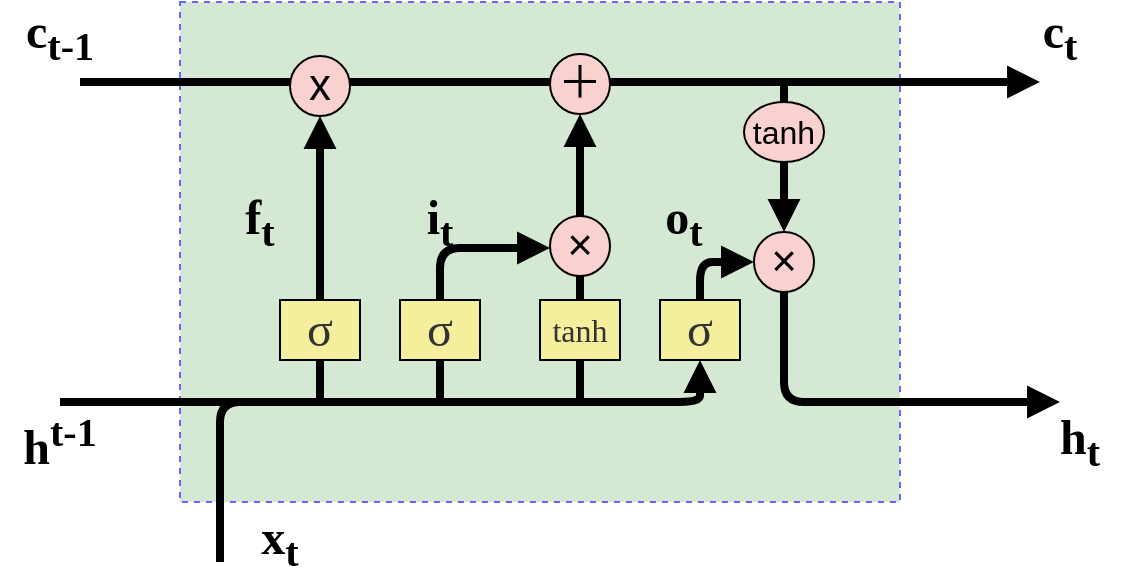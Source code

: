 <mxfile version="13.8.8" type="github">
  <diagram id="6LSwC7M0rIFL3SQYA0ja" name="Page-1">
    <mxGraphModel dx="786" dy="406" grid="1" gridSize="10" guides="1" tooltips="1" connect="1" arrows="1" fold="1" page="1" pageScale="1" pageWidth="827" pageHeight="1169" math="0" shadow="0">
      <root>
        <mxCell id="0" />
        <mxCell id="1" parent="0" />
        <mxCell id="3i_acZr-SQVOogtZjHbJ-1" value="" style="rounded=0;whiteSpace=wrap;html=1;dashed=1;fillColor=#d5e8d4;strokeColor=#6666FF;" vertex="1" parent="1">
          <mxGeometry x="210" y="90" width="360" height="250" as="geometry" />
        </mxCell>
        <mxCell id="3i_acZr-SQVOogtZjHbJ-31" value="" style="endArrow=block;html=1;strokeWidth=4;endFill=1;entryX=0.5;entryY=1;entryDx=0;entryDy=0;" edge="1" parent="1" target="3i_acZr-SQVOogtZjHbJ-77">
          <mxGeometry width="50" height="50" relative="1" as="geometry">
            <mxPoint x="230" y="370" as="sourcePoint" />
            <mxPoint x="640" y="290" as="targetPoint" />
            <Array as="points">
              <mxPoint x="230" y="290" />
              <mxPoint x="470" y="290" />
            </Array>
          </mxGeometry>
        </mxCell>
        <mxCell id="3i_acZr-SQVOogtZjHbJ-34" value="" style="endArrow=block;html=1;strokeWidth=4;endFill=1;entryX=0.5;entryY=1;entryDx=0;entryDy=0;" edge="1" parent="1" source="3i_acZr-SQVOogtZjHbJ-2" target="3i_acZr-SQVOogtZjHbJ-39">
          <mxGeometry width="50" height="50" relative="1" as="geometry">
            <mxPoint x="280" y="290" as="sourcePoint" />
            <mxPoint x="280" y="180" as="targetPoint" />
          </mxGeometry>
        </mxCell>
        <mxCell id="3i_acZr-SQVOogtZjHbJ-2" value="&lt;span style=&quot;font-size: 18pt ; font-family: &amp;#34;verdana&amp;#34; ; color: rgb(51 , 51 , 51)&quot;&gt;σ&lt;/span&gt;" style="rounded=0;whiteSpace=wrap;html=1;strokeWidth=1;fillColor=#F5EE9C;" vertex="1" parent="1">
          <mxGeometry x="260" y="239" width="40" height="30" as="geometry" />
        </mxCell>
        <mxCell id="3i_acZr-SQVOogtZjHbJ-35" value="" style="endArrow=none;html=1;strokeWidth=4;" edge="1" parent="1" target="3i_acZr-SQVOogtZjHbJ-2">
          <mxGeometry width="50" height="50" relative="1" as="geometry">
            <mxPoint x="280" y="290" as="sourcePoint" />
            <mxPoint x="280" y="50" as="targetPoint" />
          </mxGeometry>
        </mxCell>
        <mxCell id="3i_acZr-SQVOogtZjHbJ-38" value="" style="endArrow=block;html=1;strokeWidth=4;endFill=1;" edge="1" parent="1">
          <mxGeometry width="50" height="50" relative="1" as="geometry">
            <mxPoint x="160" y="130" as="sourcePoint" />
            <mxPoint x="640" y="130" as="targetPoint" />
          </mxGeometry>
        </mxCell>
        <mxCell id="3i_acZr-SQVOogtZjHbJ-39" value="&lt;font style=&quot;font-size: 22px&quot;&gt;x&lt;/font&gt;" style="ellipse;whiteSpace=wrap;html=1;aspect=fixed;strokeColor=#000000;strokeWidth=1;fillColor=#F9D1D1;" vertex="1" parent="1">
          <mxGeometry x="265" y="117" width="30" height="30" as="geometry" />
        </mxCell>
        <mxCell id="3i_acZr-SQVOogtZjHbJ-42" value="" style="endArrow=none;html=1;strokeWidth=4;" edge="1" parent="1">
          <mxGeometry width="50" height="50" relative="1" as="geometry">
            <mxPoint x="150" y="290" as="sourcePoint" />
            <mxPoint x="240" y="290" as="targetPoint" />
          </mxGeometry>
        </mxCell>
        <mxCell id="3i_acZr-SQVOogtZjHbJ-43" value="&lt;font face=&quot;cambria math&quot;&gt;&lt;span style=&quot;font-size: 24px&quot;&gt;&lt;b&gt;x&lt;sub&gt;t&lt;/sub&gt;&lt;/b&gt;&lt;/span&gt;&lt;/font&gt;" style="text;html=1;strokeColor=none;fillColor=none;align=center;verticalAlign=middle;whiteSpace=wrap;rounded=0;sketch=0;" vertex="1" parent="1">
          <mxGeometry x="240" y="350" width="40" height="20" as="geometry" />
        </mxCell>
        <mxCell id="3i_acZr-SQVOogtZjHbJ-44" value="&lt;font face=&quot;cambria math&quot;&gt;&lt;span style=&quot;font-size: 24px&quot;&gt;&lt;b&gt;h&lt;sup&gt;t-1&lt;/sup&gt;&lt;/b&gt;&lt;/span&gt;&lt;/font&gt;" style="text;html=1;strokeColor=none;fillColor=none;align=center;verticalAlign=middle;whiteSpace=wrap;rounded=0;sketch=0;" vertex="1" parent="1">
          <mxGeometry x="120" y="300" width="60" height="20" as="geometry" />
        </mxCell>
        <mxCell id="3i_acZr-SQVOogtZjHbJ-52" value="&lt;span style=&quot;font-size: 22px&quot;&gt;＋&lt;/span&gt;" style="ellipse;whiteSpace=wrap;html=1;aspect=fixed;strokeColor=#000000;strokeWidth=1;fillColor=#F9D1D1;" vertex="1" parent="1">
          <mxGeometry x="395" y="116" width="30" height="30" as="geometry" />
        </mxCell>
        <mxCell id="3i_acZr-SQVOogtZjHbJ-55" value="" style="endArrow=block;html=1;strokeWidth=4;endFill=1;entryX=0.5;entryY=1;entryDx=0;entryDy=0;" edge="1" parent="1" source="3i_acZr-SQVOogtZjHbJ-61" target="3i_acZr-SQVOogtZjHbJ-52">
          <mxGeometry width="50" height="50" relative="1" as="geometry">
            <mxPoint x="447" y="290" as="sourcePoint" />
            <mxPoint x="446.66" y="147" as="targetPoint" />
          </mxGeometry>
        </mxCell>
        <mxCell id="3i_acZr-SQVOogtZjHbJ-60" value="" style="endArrow=block;html=1;strokeWidth=4;entryX=0;entryY=0.5;entryDx=0;entryDy=0;endFill=1;" edge="1" parent="1">
          <mxGeometry width="50" height="50" relative="1" as="geometry">
            <mxPoint x="340" y="251" as="sourcePoint" />
            <mxPoint x="395" y="213" as="targetPoint" />
            <Array as="points">
              <mxPoint x="340" y="213" />
            </Array>
          </mxGeometry>
        </mxCell>
        <mxCell id="3i_acZr-SQVOogtZjHbJ-61" value="&lt;span style=&quot;font-size: 22px&quot;&gt;×&lt;/span&gt;" style="ellipse;whiteSpace=wrap;html=1;aspect=fixed;strokeColor=#000000;strokeWidth=1;fillColor=#F9D1D1;" vertex="1" parent="1">
          <mxGeometry x="395" y="197" width="30" height="30" as="geometry" />
        </mxCell>
        <mxCell id="3i_acZr-SQVOogtZjHbJ-64" value="" style="endArrow=none;html=1;strokeWidth=4;endFill=0;entryX=0.5;entryY=1;entryDx=0;entryDy=0;" edge="1" parent="1" source="3i_acZr-SQVOogtZjHbJ-73" target="3i_acZr-SQVOogtZjHbJ-61">
          <mxGeometry width="50" height="50" relative="1" as="geometry">
            <mxPoint x="410" y="290" as="sourcePoint" />
            <mxPoint x="409.66" y="147" as="targetPoint" />
          </mxGeometry>
        </mxCell>
        <mxCell id="3i_acZr-SQVOogtZjHbJ-69" value="&lt;span style=&quot;font-size: 18pt ; font-family: &amp;#34;verdana&amp;#34; ; color: rgb(51 , 51 , 51)&quot;&gt;σ&lt;/span&gt;" style="rounded=0;whiteSpace=wrap;html=1;strokeWidth=1;fillColor=#F5EE9C;" vertex="1" parent="1">
          <mxGeometry x="320" y="239" width="40" height="30" as="geometry" />
        </mxCell>
        <mxCell id="3i_acZr-SQVOogtZjHbJ-72" value="" style="endArrow=none;html=1;strokeWidth=4;entryX=0.5;entryY=1;entryDx=0;entryDy=0;endFill=0;" edge="1" parent="1" target="3i_acZr-SQVOogtZjHbJ-69">
          <mxGeometry width="50" height="50" relative="1" as="geometry">
            <mxPoint x="340" y="290" as="sourcePoint" />
            <mxPoint x="395" y="201" as="targetPoint" />
            <Array as="points" />
          </mxGeometry>
        </mxCell>
        <mxCell id="3i_acZr-SQVOogtZjHbJ-73" value="&lt;span style=&quot;font-size: 16px ; font-family: &amp;#34;verdana&amp;#34; ; color: rgb(51 , 51 , 51)&quot;&gt;tanh&lt;/span&gt;" style="rounded=0;whiteSpace=wrap;html=1;strokeWidth=1;fillColor=#F5EE9C;" vertex="1" parent="1">
          <mxGeometry x="390" y="239" width="40" height="30" as="geometry" />
        </mxCell>
        <mxCell id="3i_acZr-SQVOogtZjHbJ-74" value="" style="endArrow=none;html=1;strokeWidth=4;endFill=0;entryX=0.5;entryY=1;entryDx=0;entryDy=0;" edge="1" parent="1" target="3i_acZr-SQVOogtZjHbJ-73">
          <mxGeometry width="50" height="50" relative="1" as="geometry">
            <mxPoint x="410" y="290" as="sourcePoint" />
            <mxPoint x="410" y="216" as="targetPoint" />
          </mxGeometry>
        </mxCell>
        <mxCell id="3i_acZr-SQVOogtZjHbJ-75" value="&lt;font face=&quot;cambria math&quot;&gt;&lt;span style=&quot;font-size: 24px&quot;&gt;&lt;b&gt;c&lt;sub&gt;t-1&lt;/sub&gt;&lt;/b&gt;&lt;/span&gt;&lt;/font&gt;" style="text;html=1;strokeColor=none;fillColor=none;align=center;verticalAlign=middle;whiteSpace=wrap;rounded=0;sketch=0;" vertex="1" parent="1">
          <mxGeometry x="120" y="97" width="60" height="20" as="geometry" />
        </mxCell>
        <mxCell id="3i_acZr-SQVOogtZjHbJ-76" value="&lt;span style=&quot;font-size: 22px&quot;&gt;×&lt;/span&gt;" style="ellipse;whiteSpace=wrap;html=1;aspect=fixed;strokeColor=#000000;strokeWidth=1;fillColor=#F9D1D1;" vertex="1" parent="1">
          <mxGeometry x="497" y="205" width="30" height="30" as="geometry" />
        </mxCell>
        <mxCell id="3i_acZr-SQVOogtZjHbJ-77" value="&lt;span style=&quot;font-size: 18pt ; font-family: &amp;#34;verdana&amp;#34; ; color: rgb(51 , 51 , 51)&quot;&gt;σ&lt;/span&gt;" style="rounded=0;whiteSpace=wrap;html=1;strokeWidth=1;fillColor=#F5EE9C;" vertex="1" parent="1">
          <mxGeometry x="450" y="239" width="40" height="30" as="geometry" />
        </mxCell>
        <mxCell id="3i_acZr-SQVOogtZjHbJ-81" value="" style="endArrow=block;html=1;strokeWidth=4;exitX=0.5;exitY=0;exitDx=0;exitDy=0;endFill=1;entryX=0;entryY=0.5;entryDx=0;entryDy=0;" edge="1" parent="1" source="3i_acZr-SQVOogtZjHbJ-77" target="3i_acZr-SQVOogtZjHbJ-76">
          <mxGeometry width="50" height="50" relative="1" as="geometry">
            <mxPoint x="460" y="227" as="sourcePoint" />
            <mxPoint x="497.0" y="212" as="targetPoint" />
            <Array as="points">
              <mxPoint x="470" y="220" />
            </Array>
          </mxGeometry>
        </mxCell>
        <mxCell id="3i_acZr-SQVOogtZjHbJ-83" value="" style="endArrow=none;html=1;strokeWidth=4;exitX=0.5;exitY=0;exitDx=0;exitDy=0;" edge="1" parent="1" source="3i_acZr-SQVOogtZjHbJ-86">
          <mxGeometry width="50" height="50" relative="1" as="geometry">
            <mxPoint x="460" y="196" as="sourcePoint" />
            <mxPoint x="512" y="130" as="targetPoint" />
          </mxGeometry>
        </mxCell>
        <mxCell id="3i_acZr-SQVOogtZjHbJ-86" value="&lt;font style=&quot;font-size: 16px&quot;&gt;tanh&lt;/font&gt;" style="ellipse;whiteSpace=wrap;html=1;sketch=0;strokeColor=#000000;strokeWidth=1;gradientColor=none;fillColor=#F9D1D1;" vertex="1" parent="1">
          <mxGeometry x="492" y="140" width="40" height="30" as="geometry" />
        </mxCell>
        <mxCell id="3i_acZr-SQVOogtZjHbJ-87" value="" style="endArrow=none;html=1;strokeWidth=4;exitX=0.5;exitY=0;exitDx=0;exitDy=0;startArrow=block;startFill=1;" edge="1" parent="1" source="3i_acZr-SQVOogtZjHbJ-76" target="3i_acZr-SQVOogtZjHbJ-86">
          <mxGeometry width="50" height="50" relative="1" as="geometry">
            <mxPoint x="512" y="186" as="sourcePoint" />
            <mxPoint x="512" y="130" as="targetPoint" />
          </mxGeometry>
        </mxCell>
        <mxCell id="3i_acZr-SQVOogtZjHbJ-89" value="" style="endArrow=none;html=1;strokeWidth=4;entryX=0.5;entryY=1;entryDx=0;entryDy=0;startArrow=block;startFill=1;" edge="1" parent="1">
          <mxGeometry width="50" height="50" relative="1" as="geometry">
            <mxPoint x="650" y="290" as="sourcePoint" />
            <mxPoint x="512" y="235" as="targetPoint" />
            <Array as="points">
              <mxPoint x="512" y="290" />
            </Array>
          </mxGeometry>
        </mxCell>
        <mxCell id="3i_acZr-SQVOogtZjHbJ-90" value="&lt;font face=&quot;cambria math&quot;&gt;&lt;span style=&quot;font-size: 24px&quot;&gt;&lt;b&gt;c&lt;sub&gt;t&lt;/sub&gt;&lt;/b&gt;&lt;/span&gt;&lt;/font&gt;" style="text;html=1;strokeColor=none;fillColor=none;align=center;verticalAlign=middle;whiteSpace=wrap;rounded=0;sketch=0;" vertex="1" parent="1">
          <mxGeometry x="620" y="97" width="60" height="20" as="geometry" />
        </mxCell>
        <mxCell id="3i_acZr-SQVOogtZjHbJ-91" value="&lt;font face=&quot;cambria math&quot;&gt;&lt;span style=&quot;font-size: 24px&quot;&gt;&lt;b&gt;h&lt;sub&gt;t&lt;/sub&gt;&lt;/b&gt;&lt;/span&gt;&lt;/font&gt;" style="text;html=1;strokeColor=none;fillColor=none;align=center;verticalAlign=middle;whiteSpace=wrap;rounded=0;sketch=0;" vertex="1" parent="1">
          <mxGeometry x="630" y="300" width="60" height="20" as="geometry" />
        </mxCell>
        <mxCell id="3i_acZr-SQVOogtZjHbJ-92" value="&lt;font face=&quot;cambria math&quot;&gt;&lt;span style=&quot;font-size: 24px&quot;&gt;&lt;b&gt;f&lt;sub&gt;t&lt;/sub&gt;&lt;/b&gt;&lt;/span&gt;&lt;/font&gt;" style="text;html=1;strokeColor=none;fillColor=none;align=center;verticalAlign=middle;whiteSpace=wrap;rounded=0;sketch=0;" vertex="1" parent="1">
          <mxGeometry x="220" y="190" width="60" height="20" as="geometry" />
        </mxCell>
        <mxCell id="3i_acZr-SQVOogtZjHbJ-93" value="&lt;font face=&quot;cambria math&quot;&gt;&lt;span style=&quot;font-size: 24px&quot;&gt;&lt;b&gt;i&lt;sub&gt;t&lt;/sub&gt;&lt;/b&gt;&lt;/span&gt;&lt;/font&gt;" style="text;html=1;strokeColor=none;fillColor=none;align=center;verticalAlign=middle;whiteSpace=wrap;rounded=0;sketch=0;" vertex="1" parent="1">
          <mxGeometry x="310" y="190" width="60" height="20" as="geometry" />
        </mxCell>
        <mxCell id="3i_acZr-SQVOogtZjHbJ-94" value="&lt;font face=&quot;cambria math&quot;&gt;&lt;span style=&quot;font-size: 24px&quot;&gt;&lt;b&gt;o&lt;sub&gt;t&lt;/sub&gt;&lt;/b&gt;&lt;/span&gt;&lt;/font&gt;" style="text;html=1;strokeColor=none;fillColor=none;align=center;verticalAlign=middle;whiteSpace=wrap;rounded=0;sketch=0;" vertex="1" parent="1">
          <mxGeometry x="432" y="190" width="60" height="20" as="geometry" />
        </mxCell>
      </root>
    </mxGraphModel>
  </diagram>
</mxfile>
